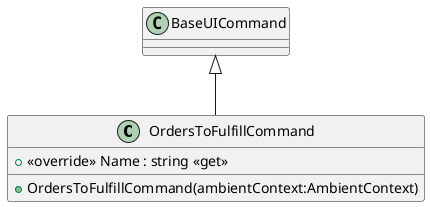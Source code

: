 @startuml
class OrdersToFulfillCommand {
    + OrdersToFulfillCommand(ambientContext:AmbientContext)
    + <<override>> Name : string <<get>>
}
BaseUICommand <|-- OrdersToFulfillCommand
@enduml
